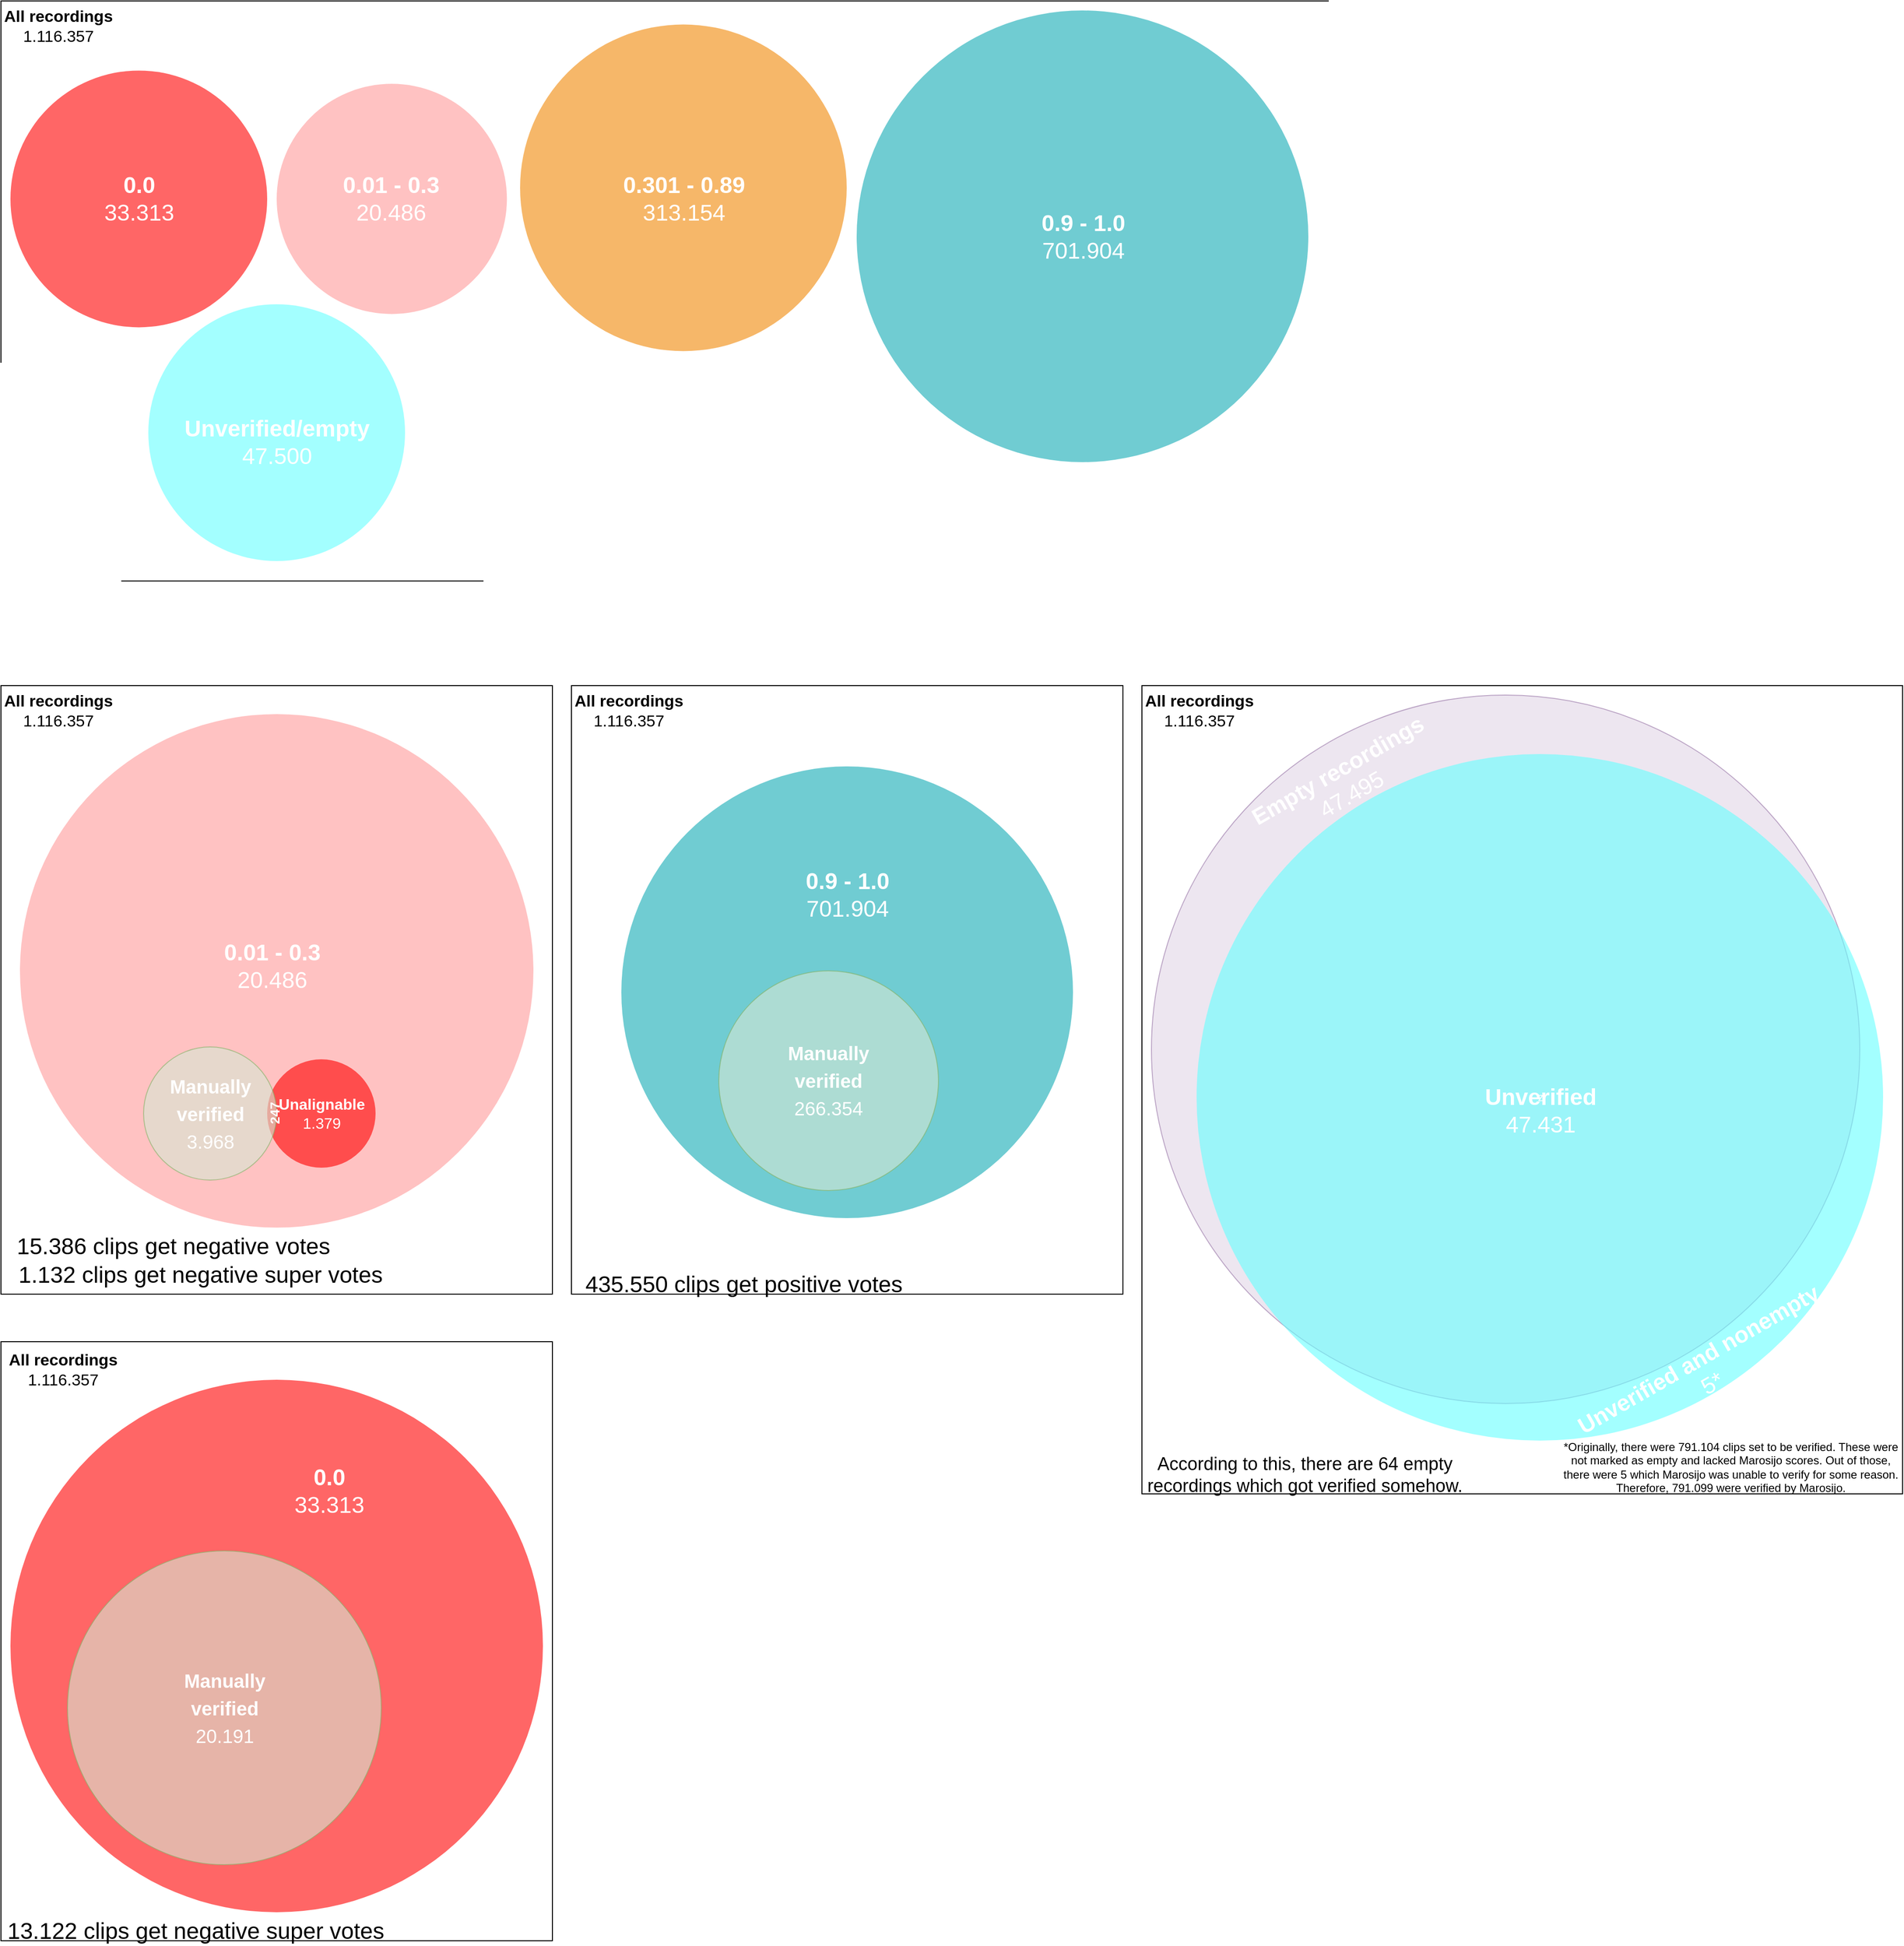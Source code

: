 <mxfile version="14.9.8" type="device"><diagram id="3228e29e-7158-1315-38df-8450db1d8a1d" name="Page-1"><mxGraphModel dx="1422" dy="1591" grid="1" gridSize="10" guides="1" tooltips="1" connect="1" arrows="1" fold="1" page="1" pageScale="1" pageWidth="1169" pageHeight="827" background="none" math="0" shadow="0"><root><mxCell id="0"/><mxCell id="1" parent="0"/><mxCell id="UvugKkWDnmTpyiYDpXty-21576" value="" style="rounded=0;whiteSpace=wrap;html=1;" parent="1" vertex="1"><mxGeometry x="280" y="1370" width="580" height="630" as="geometry"/></mxCell><mxCell id="UvugKkWDnmTpyiYDpXty-21540" value="" style="rounded=0;whiteSpace=wrap;html=1;" parent="1" vertex="1"><mxGeometry x="280" y="-40" width="1400" height="610" as="geometry"/></mxCell><mxCell id="21531" value="" style="ellipse;fillColor=#F08705;opacity=60;strokeColor=none;html=1;fontColor=#FFFFFF;" parent="1" vertex="1"><mxGeometry x="826" y="-15.25" width="343.5" height="343.5" as="geometry"/></mxCell><mxCell id="21532" value="" style="ellipse;fillColor=#12AAB5;opacity=60;strokeColor=none;html=1;fontColor=#FFFFFF;" parent="1" vertex="1"><mxGeometry x="1180" y="-30" width="475" height="475" as="geometry"/></mxCell><mxCell id="21533" value="" style="ellipse;opacity=60;strokeColor=none;html=1;fontColor=#FFFFFF;fillColor=#FF0000;" parent="1" vertex="1"><mxGeometry x="290" y="33.19" width="270" height="270" as="geometry"/></mxCell><mxCell id="21534" value="&lt;b&gt;0.9 - 1.0&lt;/b&gt;&lt;br&gt;701.904" style="text;fontSize=24;align=center;verticalAlign=middle;html=1;fontColor=#FFFFFF;" parent="1" vertex="1"><mxGeometry x="1322.5" y="177.13" width="190" height="60.75" as="geometry"/></mxCell><mxCell id="UvugKkWDnmTpyiYDpXty-21541" value="&lt;div style=&quot;font-size: 17px;&quot;&gt;&lt;b style=&quot;font-size: 17px;&quot;&gt;All recordings&lt;br style=&quot;font-size: 17px;&quot;&gt;&lt;/b&gt;1.116.357&lt;br style=&quot;font-size: 17px;&quot;&gt;&lt;b style=&quot;font-size: 17px;&quot;&gt;&lt;/b&gt;&lt;/div&gt;" style="text;html=1;strokeColor=none;fillColor=none;align=center;verticalAlign=middle;whiteSpace=wrap;rounded=0;fontSize=17;" parent="1" vertex="1"><mxGeometry x="280" y="-23" width="120.5" height="20" as="geometry"/></mxCell><mxCell id="UvugKkWDnmTpyiYDpXty-21543" value="&lt;div&gt;&lt;b&gt;0.0&lt;/b&gt;&lt;/div&gt;&lt;div&gt;33.313&lt;br&gt;&lt;/div&gt;" style="text;fontSize=24;align=center;verticalAlign=middle;html=1;fontColor=#FFFFFF;" parent="1" vertex="1"><mxGeometry x="330" y="133.19" width="190" height="70" as="geometry"/></mxCell><mxCell id="UvugKkWDnmTpyiYDpXty-21544" value="" style="ellipse;opacity=60;strokeColor=none;html=1;fontColor=#FFFFFF;fillColor=#FF9999;" parent="1" vertex="1"><mxGeometry x="570" y="47.13" width="242.12" height="242.12" as="geometry"/></mxCell><mxCell id="UvugKkWDnmTpyiYDpXty-21545" value="&lt;div&gt;&lt;b&gt;0.01 - 0.3&lt;/b&gt;&lt;/div&gt;&lt;div&gt;20.486&lt;br&gt;&lt;/div&gt;" style="text;fontSize=24;align=center;verticalAlign=middle;html=1;fontColor=#FFFFFF;" parent="1" vertex="1"><mxGeometry x="595" y="133.19" width="190" height="70" as="geometry"/></mxCell><mxCell id="UvugKkWDnmTpyiYDpXty-21542" value="&lt;b&gt;0.301 - 0.89&lt;br&gt;&lt;/b&gt;&lt;div&gt;313.154&lt;br&gt;&lt;/div&gt;" style="text;fontSize=24;align=center;verticalAlign=middle;html=1;fontColor=#FFFFFF;" parent="1" vertex="1"><mxGeometry x="902.75" y="133.19" width="190" height="70" as="geometry"/></mxCell><mxCell id="UvugKkWDnmTpyiYDpXty-21548" value="" style="ellipse;opacity=60;strokeColor=none;html=1;fontColor=#FFFFFF;fillColor=#66FFFF;" parent="1" vertex="1"><mxGeometry x="435" y="279" width="270" height="270" as="geometry"/></mxCell><mxCell id="UvugKkWDnmTpyiYDpXty-21549" value="&lt;div&gt;&lt;br&gt;&lt;/div&gt;&lt;div&gt;&lt;b&gt;Unverified/empty&lt;/b&gt;&lt;br&gt;&lt;/div&gt;&lt;div&gt;47.500&lt;br&gt;&lt;/div&gt;" style="text;fontSize=24;align=center;verticalAlign=middle;html=1;fontColor=#FFFFFF;" parent="1" vertex="1"><mxGeometry x="475" y="375" width="190" height="70" as="geometry"/></mxCell><mxCell id="UvugKkWDnmTpyiYDpXty-21553" value="" style="rounded=0;whiteSpace=wrap;html=1;" parent="1" vertex="1"><mxGeometry x="280" y="680" width="580" height="640" as="geometry"/></mxCell><mxCell id="UvugKkWDnmTpyiYDpXty-21554" value="&lt;div style=&quot;font-size: 17px;&quot;&gt;&lt;b style=&quot;font-size: 17px;&quot;&gt;All recordings&lt;br style=&quot;font-size: 17px;&quot;&gt;&lt;/b&gt;1.116.357&lt;br style=&quot;font-size: 17px;&quot;&gt;&lt;b style=&quot;font-size: 17px;&quot;&gt;&lt;/b&gt;&lt;/div&gt;" style="text;html=1;strokeColor=none;fillColor=none;align=center;verticalAlign=middle;whiteSpace=wrap;rounded=0;fontSize=17;" parent="1" vertex="1"><mxGeometry x="280" y="697" width="120.5" height="20" as="geometry"/></mxCell><mxCell id="UvugKkWDnmTpyiYDpXty-21555" value="" style="ellipse;opacity=60;strokeColor=none;html=1;fontColor=#FFFFFF;fillColor=#FF9999;" parent="1" vertex="1"><mxGeometry x="300" y="710" width="540" height="540" as="geometry"/></mxCell><mxCell id="UvugKkWDnmTpyiYDpXty-21556" value="&lt;div&gt;&lt;b&gt;0.01 - 0.3&lt;/b&gt;&lt;/div&gt;&lt;div&gt;20.486&lt;br&gt;&lt;/div&gt;" style="text;fontSize=24;align=center;verticalAlign=middle;html=1;fontColor=#FFFFFF;" parent="1" vertex="1"><mxGeometry x="470" y="940.0" width="190" height="70" as="geometry"/></mxCell><mxCell id="UvugKkWDnmTpyiYDpXty-21557" value="&lt;font style=&quot;font-size: 16px&quot;&gt;&lt;b&gt;Unalignable&lt;/b&gt;&lt;br&gt;1.379&lt;br&gt;&lt;/font&gt;" style="ellipse;opacity=60;strokeColor=none;html=1;fontColor=#FFFFFF;fillColor=#FF0000;" parent="1" vertex="1"><mxGeometry x="560" y="1073" width="114" height="114" as="geometry"/></mxCell><mxCell id="UvugKkWDnmTpyiYDpXty-21558" value="" style="rounded=0;whiteSpace=wrap;html=1;" parent="1" vertex="1"><mxGeometry x="880" y="680" width="580" height="640" as="geometry"/></mxCell><mxCell id="UvugKkWDnmTpyiYDpXty-21559" value="&lt;div style=&quot;font-size: 17px;&quot;&gt;&lt;b style=&quot;font-size: 17px;&quot;&gt;All recordings&lt;br style=&quot;font-size: 17px;&quot;&gt;&lt;/b&gt;1.116.357&lt;br style=&quot;font-size: 17px;&quot;&gt;&lt;b style=&quot;font-size: 17px;&quot;&gt;&lt;/b&gt;&lt;/div&gt;" style="text;html=1;strokeColor=none;fillColor=none;align=center;verticalAlign=middle;whiteSpace=wrap;rounded=0;fontSize=17;" parent="1" vertex="1"><mxGeometry x="880" y="697" width="120.5" height="20" as="geometry"/></mxCell><mxCell id="UvugKkWDnmTpyiYDpXty-21560" value="" style="ellipse;fillColor=#12AAB5;opacity=60;strokeColor=none;html=1;fontColor=#FFFFFF;" parent="1" vertex="1"><mxGeometry x="932.5" y="765" width="475" height="475" as="geometry"/></mxCell><mxCell id="UvugKkWDnmTpyiYDpXty-21561" value="&lt;b&gt;0.9 - 1.0&lt;/b&gt;&lt;br&gt;701.904" style="text;fontSize=24;align=center;verticalAlign=middle;html=1;fontColor=#FFFFFF;" parent="1" vertex="1"><mxGeometry x="1075" y="870" width="190" height="60.75" as="geometry"/></mxCell><mxCell id="UvugKkWDnmTpyiYDpXty-21562" value="" style="ellipse;fillColor=#d5e8d4;opacity=60;strokeColor=#82b366;html=1;" parent="1" vertex="1"><mxGeometry x="1035" y="980" width="230.99" height="230.99" as="geometry"/></mxCell><mxCell id="UvugKkWDnmTpyiYDpXty-21563" value="&lt;font style=&quot;font-size: 20px&quot;&gt;&lt;b&gt;Manually&lt;br&gt;verified&lt;/b&gt;&lt;br&gt;266.354&lt;/font&gt;" style="text;fontSize=24;align=center;verticalAlign=middle;html=1;fontColor=#FFFFFF;" parent="1" vertex="1"><mxGeometry x="1055.49" y="1065.12" width="190" height="60.75" as="geometry"/></mxCell><mxCell id="UvugKkWDnmTpyiYDpXty-21564" value="" style="rounded=0;whiteSpace=wrap;html=1;" parent="1" vertex="1"><mxGeometry x="1480" y="680" width="800" height="850" as="geometry"/></mxCell><mxCell id="UvugKkWDnmTpyiYDpXty-21565" value="&lt;div style=&quot;font-size: 17px;&quot;&gt;&lt;b style=&quot;font-size: 17px;&quot;&gt;All recordings&lt;br style=&quot;font-size: 17px;&quot;&gt;&lt;/b&gt;1.116.357&lt;br style=&quot;font-size: 17px;&quot;&gt;&lt;b style=&quot;font-size: 17px;&quot;&gt;&lt;/b&gt;&lt;/div&gt;" style="text;html=1;strokeColor=none;fillColor=none;align=center;verticalAlign=middle;whiteSpace=wrap;rounded=0;fontSize=17;" parent="1" vertex="1"><mxGeometry x="1480" y="697" width="120.5" height="20" as="geometry"/></mxCell><mxCell id="UvugKkWDnmTpyiYDpXty-21566" value="" style="ellipse;fillColor=#e1d5e7;opacity=60;strokeColor=#9673a6;html=1;" parent="1" vertex="1"><mxGeometry x="1490" y="690" width="745" height="745" as="geometry"/></mxCell><mxCell id="UvugKkWDnmTpyiYDpXty-21567" value="&lt;b&gt;Empty recordings&lt;/b&gt;&lt;br&gt;47.495" style="text;fontSize=24;align=center;verticalAlign=middle;html=1;fontColor=#FFFFFF;rotation=-30;" parent="1" vertex="1"><mxGeometry x="1597.5" y="752" width="190" height="60.75" as="geometry"/></mxCell><mxCell id="UvugKkWDnmTpyiYDpXty-21568" value="z" style="ellipse;opacity=60;strokeColor=none;html=1;fontColor=#FFFFFF;fillColor=#66FFFF;" parent="1" vertex="1"><mxGeometry x="1537.5" y="752" width="722" height="722" as="geometry"/></mxCell><mxCell id="UvugKkWDnmTpyiYDpXty-21569" value="&lt;div&gt;&lt;br&gt;&lt;/div&gt;&lt;div&gt;&lt;b&gt;Unverified&lt;/b&gt;&lt;br&gt;&lt;/div&gt;&lt;div&gt;47.431&lt;br&gt;&lt;/div&gt;" style="text;fontSize=24;align=center;verticalAlign=middle;html=1;fontColor=#FFFFFF;rotation=0;" parent="1" vertex="1"><mxGeometry x="1803.5" y="1078" width="190" height="70" as="geometry"/></mxCell><mxCell id="UvugKkWDnmTpyiYDpXty-21571" value="&lt;div&gt;&lt;br&gt;&lt;/div&gt;&lt;div&gt;&lt;b&gt;Unverified and nonempty&lt;/b&gt;&lt;br&gt;&lt;/div&gt;5*" style="text;fontSize=24;align=center;verticalAlign=middle;html=1;fontColor=#FFFFFF;rotation=-30;" parent="1" vertex="1"><mxGeometry x="1970" y="1354" width="190" height="70" as="geometry"/></mxCell><mxCell id="UvugKkWDnmTpyiYDpXty-21572" value="" style="ellipse;fillColor=#d5e8d4;opacity=60;strokeColor=#82b366;html=1;" parent="1" vertex="1"><mxGeometry x="430" y="1060" width="140" height="140" as="geometry"/></mxCell><mxCell id="UvugKkWDnmTpyiYDpXty-21573" value="&lt;font style=&quot;font-size: 20px&quot;&gt;&lt;b&gt;Manually&lt;br&gt;verified&lt;/b&gt;&lt;br&gt;3.968&lt;/font&gt;" style="text;fontSize=24;align=center;verticalAlign=middle;html=1;fontColor=#FFFFFF;" parent="1" vertex="1"><mxGeometry x="405" y="1089" width="190" height="81.99" as="geometry"/></mxCell><mxCell id="UvugKkWDnmTpyiYDpXty-21574" value="" style="ellipse;opacity=60;strokeColor=none;html=1;fontColor=#FFFFFF;fillColor=#FF0000;" parent="1" vertex="1"><mxGeometry x="290" y="1410" width="560" height="560" as="geometry"/></mxCell><mxCell id="UvugKkWDnmTpyiYDpXty-21575" value="&lt;div&gt;&lt;b&gt;0.0&lt;/b&gt;&lt;/div&gt;&lt;div&gt;33.313&lt;/div&gt;" style="text;fontSize=24;align=center;verticalAlign=middle;html=1;fontColor=#FFFFFF;" parent="1" vertex="1"><mxGeometry x="530" y="1492" width="190" height="70" as="geometry"/></mxCell><mxCell id="UvugKkWDnmTpyiYDpXty-21577" value="&lt;div style=&quot;font-size: 17px;&quot;&gt;&lt;b style=&quot;font-size: 17px;&quot;&gt;All recordings&lt;br style=&quot;font-size: 17px;&quot;&gt;&lt;/b&gt;1.116.357&lt;br style=&quot;font-size: 17px;&quot;&gt;&lt;b style=&quot;font-size: 17px;&quot;&gt;&lt;/b&gt;&lt;/div&gt;" style="text;html=1;strokeColor=none;fillColor=none;align=center;verticalAlign=middle;whiteSpace=wrap;rounded=0;fontSize=17;" parent="1" vertex="1"><mxGeometry x="284.5" y="1390" width="120.5" height="20" as="geometry"/></mxCell><mxCell id="UvugKkWDnmTpyiYDpXty-21583" value="" style="ellipse;fillColor=#d5e8d4;opacity=60;strokeColor=#82b366;html=1;" parent="1" vertex="1"><mxGeometry x="350" y="1590" width="330" height="330" as="geometry"/></mxCell><mxCell id="UvugKkWDnmTpyiYDpXty-21584" value="&lt;font style=&quot;font-size: 20px&quot;&gt;&lt;b&gt;Manually&lt;br&gt;verified&lt;/b&gt;&lt;br&gt;20.191&lt;/font&gt;" style="text;fontSize=24;align=center;verticalAlign=middle;html=1;fontColor=#FFFFFF;" parent="1" vertex="1"><mxGeometry x="420" y="1714" width="190" height="81.99" as="geometry"/></mxCell><mxCell id="-CfKkLn4wWPM90szwF3n-21534" value="&lt;font style=&quot;font-size: 19px&quot;&gt;According to this, there are 64 empty recordings which got verified somehow.&lt;br&gt;&lt;/font&gt;" style="text;html=1;strokeColor=none;fillColor=none;align=center;verticalAlign=middle;whiteSpace=wrap;rounded=0;" parent="1" vertex="1"><mxGeometry x="1470" y="1500" width="362.5" height="20" as="geometry"/></mxCell><mxCell id="vGk0Q0TozAkooZ2tspsa-21534" value="*Originally, there were 791.104 clips set to be verified. These were not marked as empty and lacked Marosijo scores. Out of those, there were 5 which Marosijo was unable to verify for some reason. Therefore, 791.099 were verified by Marosijo." style="text;html=1;strokeColor=none;fillColor=none;align=center;verticalAlign=middle;whiteSpace=wrap;rounded=0;" parent="1" vertex="1"><mxGeometry x="1917.5" y="1492" width="362.5" height="20" as="geometry"/></mxCell><mxCell id="zlC6r106II0sK71cNaGE-21534" value="&lt;font style=&quot;font-size: 14px&quot;&gt;247&lt;/font&gt;" style="text;fontSize=24;align=center;verticalAlign=middle;html=1;fontColor=#FFFFFF;rotation=-90;fontStyle=1" vertex="1" parent="1"><mxGeometry x="470" y="1089" width="190" height="81.99" as="geometry"/></mxCell><mxCell id="zlC6r106II0sK71cNaGE-21535" value="&lt;font style=&quot;font-size: 24px&quot;&gt;435.550 clips get positive votes&lt;/font&gt;" style="text;html=1;strokeColor=none;fillColor=none;align=center;verticalAlign=middle;whiteSpace=wrap;rounded=0;" vertex="1" parent="1"><mxGeometry x="880" y="1300" width="362.5" height="20" as="geometry"/></mxCell><mxCell id="zlC6r106II0sK71cNaGE-21536" value="&lt;font style=&quot;font-size: 24px&quot;&gt;15.386 clips get negative votes&lt;/font&gt;" style="text;html=1;strokeColor=none;fillColor=none;align=center;verticalAlign=middle;whiteSpace=wrap;rounded=0;" vertex="1" parent="1"><mxGeometry x="280" y="1260" width="362.5" height="20" as="geometry"/></mxCell><mxCell id="zlC6r106II0sK71cNaGE-21537" value="&lt;font style=&quot;font-size: 24px&quot;&gt;1.132 clips get negative super votes&lt;br&gt;&lt;/font&gt;" style="text;html=1;strokeColor=none;fillColor=none;align=center;verticalAlign=middle;whiteSpace=wrap;rounded=0;" vertex="1" parent="1"><mxGeometry x="280" y="1290" width="420" height="20" as="geometry"/></mxCell><mxCell id="zlC6r106II0sK71cNaGE-21538" value="&lt;font style=&quot;font-size: 24px&quot;&gt;13.122 &lt;/font&gt;&lt;font style=&quot;font-size: 24px&quot;&gt;clips get negative super votes&lt;/font&gt;" style="text;html=1;strokeColor=none;fillColor=none;align=center;verticalAlign=middle;whiteSpace=wrap;rounded=0;" vertex="1" parent="1"><mxGeometry x="280" y="1980" width="410" height="20" as="geometry"/></mxCell></root></mxGraphModel></diagram></mxfile>